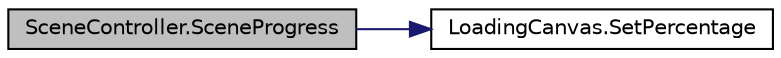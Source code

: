 digraph "SceneController.SceneProgress"
{
 // INTERACTIVE_SVG=YES
 // LATEX_PDF_SIZE
  edge [fontname="Helvetica",fontsize="10",labelfontname="Helvetica",labelfontsize="10"];
  node [fontname="Helvetica",fontsize="10",shape=record];
  rankdir="LR";
  Node1 [label="SceneController.SceneProgress",height=0.2,width=0.4,color="black", fillcolor="grey75", style="filled", fontcolor="black",tooltip="Loads the ingame scene."];
  Node1 -> Node2 [color="midnightblue",fontsize="10",style="solid",fontname="Helvetica"];
  Node2 [label="LoadingCanvas.SetPercentage",height=0.2,width=0.4,color="black", fillcolor="white", style="filled",URL="$class_loading_canvas.html#ad76b9d893ccbb708db33b58f90009500",tooltip=" "];
}
